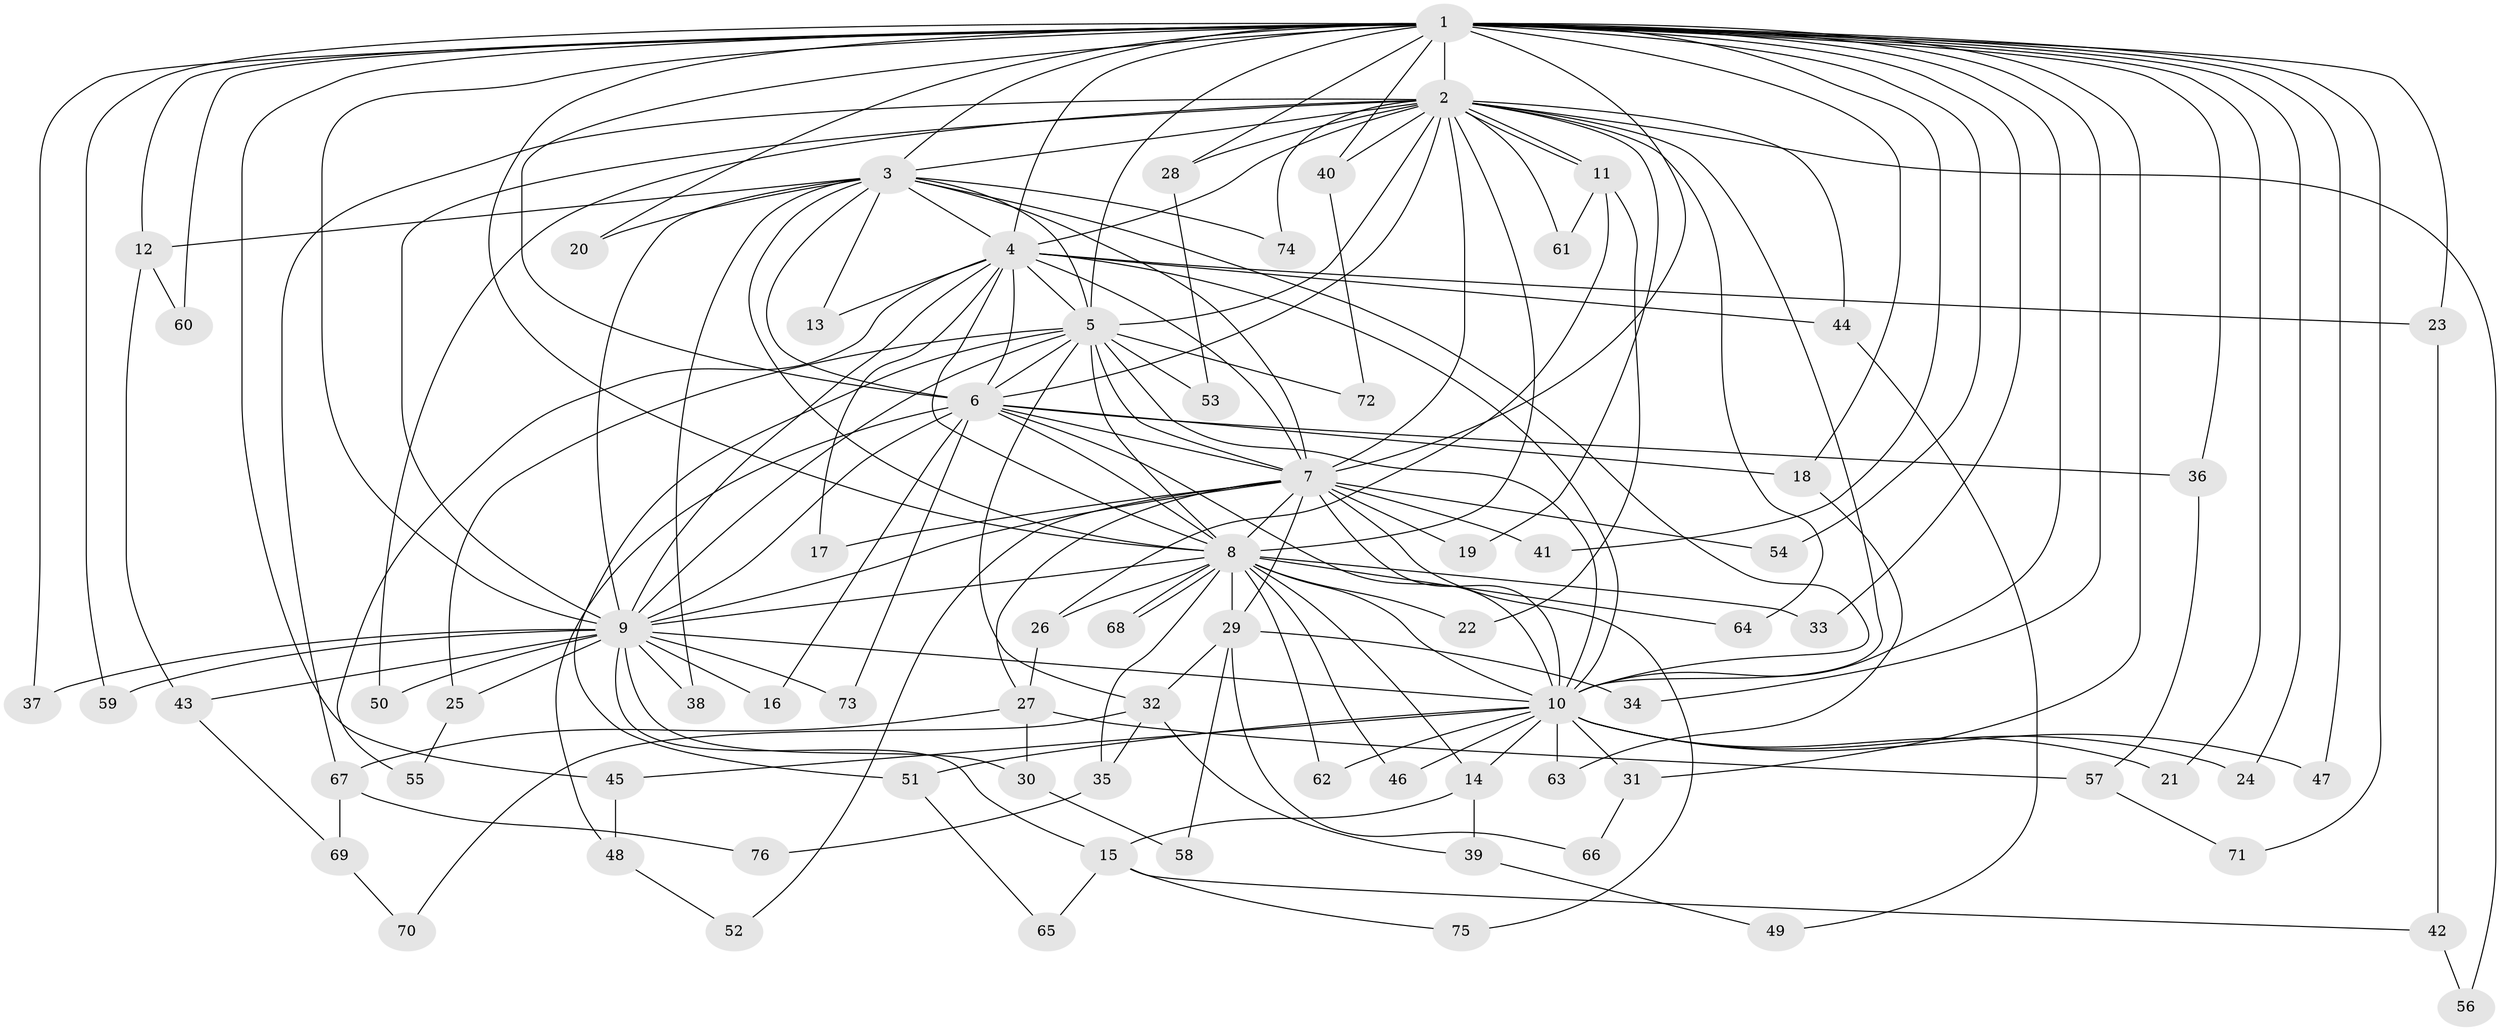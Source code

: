 // Generated by graph-tools (version 1.1) at 2025/43/03/09/25 04:43:59]
// undirected, 76 vertices, 177 edges
graph export_dot {
graph [start="1"]
  node [color=gray90,style=filled];
  1;
  2;
  3;
  4;
  5;
  6;
  7;
  8;
  9;
  10;
  11;
  12;
  13;
  14;
  15;
  16;
  17;
  18;
  19;
  20;
  21;
  22;
  23;
  24;
  25;
  26;
  27;
  28;
  29;
  30;
  31;
  32;
  33;
  34;
  35;
  36;
  37;
  38;
  39;
  40;
  41;
  42;
  43;
  44;
  45;
  46;
  47;
  48;
  49;
  50;
  51;
  52;
  53;
  54;
  55;
  56;
  57;
  58;
  59;
  60;
  61;
  62;
  63;
  64;
  65;
  66;
  67;
  68;
  69;
  70;
  71;
  72;
  73;
  74;
  75;
  76;
  1 -- 2;
  1 -- 3;
  1 -- 4;
  1 -- 5;
  1 -- 6;
  1 -- 7;
  1 -- 8;
  1 -- 9;
  1 -- 10;
  1 -- 12;
  1 -- 18;
  1 -- 20;
  1 -- 21;
  1 -- 23;
  1 -- 24;
  1 -- 28;
  1 -- 31;
  1 -- 33;
  1 -- 34;
  1 -- 36;
  1 -- 37;
  1 -- 40;
  1 -- 41;
  1 -- 45;
  1 -- 47;
  1 -- 54;
  1 -- 59;
  1 -- 60;
  1 -- 71;
  2 -- 3;
  2 -- 4;
  2 -- 5;
  2 -- 6;
  2 -- 7;
  2 -- 8;
  2 -- 9;
  2 -- 10;
  2 -- 11;
  2 -- 11;
  2 -- 19;
  2 -- 28;
  2 -- 40;
  2 -- 44;
  2 -- 50;
  2 -- 56;
  2 -- 61;
  2 -- 64;
  2 -- 67;
  2 -- 74;
  3 -- 4;
  3 -- 5;
  3 -- 6;
  3 -- 7;
  3 -- 8;
  3 -- 9;
  3 -- 10;
  3 -- 12;
  3 -- 13;
  3 -- 20;
  3 -- 38;
  3 -- 74;
  4 -- 5;
  4 -- 6;
  4 -- 7;
  4 -- 8;
  4 -- 9;
  4 -- 10;
  4 -- 13;
  4 -- 17;
  4 -- 23;
  4 -- 44;
  4 -- 55;
  5 -- 6;
  5 -- 7;
  5 -- 8;
  5 -- 9;
  5 -- 10;
  5 -- 25;
  5 -- 32;
  5 -- 51;
  5 -- 53;
  5 -- 72;
  6 -- 7;
  6 -- 8;
  6 -- 9;
  6 -- 10;
  6 -- 16;
  6 -- 18;
  6 -- 36;
  6 -- 48;
  6 -- 73;
  7 -- 8;
  7 -- 9;
  7 -- 10;
  7 -- 17;
  7 -- 19;
  7 -- 27;
  7 -- 29;
  7 -- 41;
  7 -- 52;
  7 -- 54;
  7 -- 75;
  8 -- 9;
  8 -- 10;
  8 -- 14;
  8 -- 22;
  8 -- 26;
  8 -- 29;
  8 -- 33;
  8 -- 35;
  8 -- 46;
  8 -- 62;
  8 -- 64;
  8 -- 68;
  8 -- 68;
  9 -- 10;
  9 -- 15;
  9 -- 16;
  9 -- 25;
  9 -- 30;
  9 -- 37;
  9 -- 38;
  9 -- 43;
  9 -- 50;
  9 -- 59;
  9 -- 73;
  10 -- 14;
  10 -- 21;
  10 -- 24;
  10 -- 31;
  10 -- 45;
  10 -- 46;
  10 -- 47;
  10 -- 51;
  10 -- 62;
  10 -- 63;
  11 -- 22;
  11 -- 26;
  11 -- 61;
  12 -- 43;
  12 -- 60;
  14 -- 15;
  14 -- 39;
  15 -- 42;
  15 -- 65;
  15 -- 75;
  18 -- 63;
  23 -- 42;
  25 -- 55;
  26 -- 27;
  27 -- 30;
  27 -- 57;
  27 -- 67;
  28 -- 53;
  29 -- 32;
  29 -- 34;
  29 -- 58;
  29 -- 66;
  30 -- 58;
  31 -- 66;
  32 -- 35;
  32 -- 39;
  32 -- 70;
  35 -- 76;
  36 -- 57;
  39 -- 49;
  40 -- 72;
  42 -- 56;
  43 -- 69;
  44 -- 49;
  45 -- 48;
  48 -- 52;
  51 -- 65;
  57 -- 71;
  67 -- 69;
  67 -- 76;
  69 -- 70;
}
